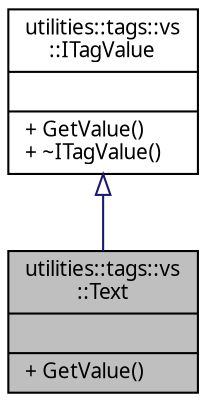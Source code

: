 digraph "utilities::tags::vs::Text"
{
 // INTERACTIVE_SVG=YES
  edge [fontname="Verdana",fontsize="10",labelfontname="Verdana",labelfontsize="10"];
  node [fontname="Verdana",fontsize="10",shape=record];
  Node1 [label="{utilities::tags::vs\l::Text\n||+ GetValue()\l}",height=0.2,width=0.4,color="black", fillcolor="grey75", style="filled", fontcolor="black"];
  Node2 -> Node1 [dir="back",color="midnightblue",fontsize="10",style="solid",arrowtail="onormal",fontname="Verdana"];
  Node2 [label="{utilities::tags::vs\l::ITagValue\n||+ GetValue()\l+ ~ITagValue()\l}",height=0.2,width=0.4,color="black", fillcolor="white", style="filled",URL="$classutilities_1_1tags_1_1vs_1_1_i_tag_value.html",tooltip="Класс входит в Проект Tags   Интерфейс классов получения значения конкретного тега. "];
}

